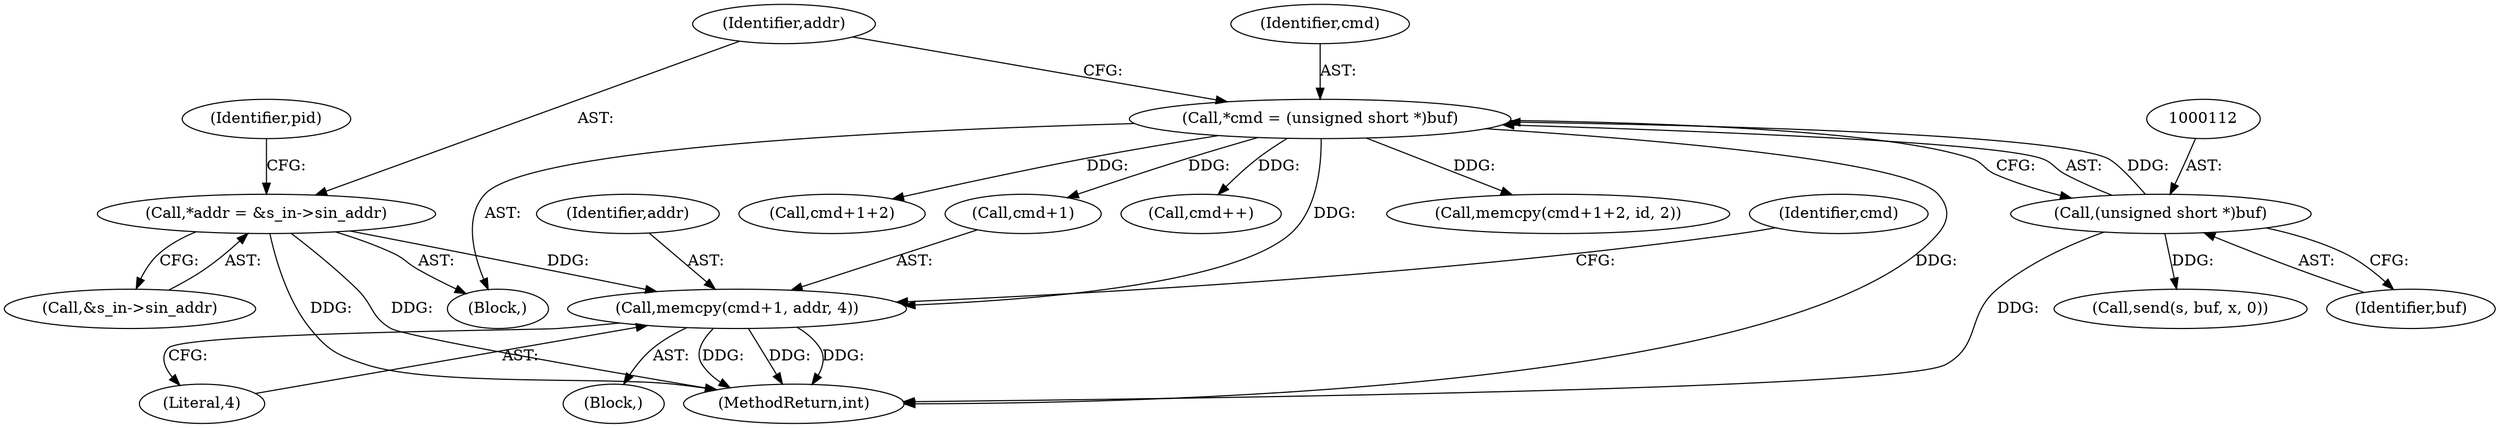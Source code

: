 digraph "0_aircrack-ng_da087238963c1239fdabd47dc1b65279605aca70@API" {
"1000161" [label="(Call,memcpy(cmd+1, addr, 4))"];
"1000109" [label="(Call,*cmd = (unsigned short *)buf)"];
"1000111" [label="(Call,(unsigned short *)buf)"];
"1000116" [label="(Call,*addr = &s_in->sin_addr)"];
"1000110" [label="(Identifier,cmd)"];
"1000185" [label="(Call,send(s, buf, x, 0))"];
"1000124" [label="(Identifier,pid)"];
"1000113" [label="(Identifier,buf)"];
"1000106" [label="(Block,)"];
"1000168" [label="(Call,cmd+1+2)"];
"1000162" [label="(Call,cmd+1)"];
"1000169" [label="(Identifier,cmd)"];
"1000116" [label="(Call,*addr = &s_in->sin_addr)"];
"1000161" [label="(Call,memcpy(cmd+1, addr, 4))"];
"1000118" [label="(Call,&s_in->sin_addr)"];
"1000111" [label="(Call,(unsigned short *)buf)"];
"1000197" [label="(Call,cmd++)"];
"1000139" [label="(Block,)"];
"1000117" [label="(Identifier,addr)"];
"1000109" [label="(Call,*cmd = (unsigned short *)buf)"];
"1000166" [label="(Literal,4)"];
"1000297" [label="(MethodReturn,int)"];
"1000165" [label="(Identifier,addr)"];
"1000167" [label="(Call,memcpy(cmd+1+2, id, 2))"];
"1000161" -> "1000139"  [label="AST: "];
"1000161" -> "1000166"  [label="CFG: "];
"1000162" -> "1000161"  [label="AST: "];
"1000165" -> "1000161"  [label="AST: "];
"1000166" -> "1000161"  [label="AST: "];
"1000169" -> "1000161"  [label="CFG: "];
"1000161" -> "1000297"  [label="DDG: "];
"1000161" -> "1000297"  [label="DDG: "];
"1000161" -> "1000297"  [label="DDG: "];
"1000109" -> "1000161"  [label="DDG: "];
"1000116" -> "1000161"  [label="DDG: "];
"1000109" -> "1000106"  [label="AST: "];
"1000109" -> "1000111"  [label="CFG: "];
"1000110" -> "1000109"  [label="AST: "];
"1000111" -> "1000109"  [label="AST: "];
"1000117" -> "1000109"  [label="CFG: "];
"1000109" -> "1000297"  [label="DDG: "];
"1000111" -> "1000109"  [label="DDG: "];
"1000109" -> "1000162"  [label="DDG: "];
"1000109" -> "1000167"  [label="DDG: "];
"1000109" -> "1000168"  [label="DDG: "];
"1000109" -> "1000197"  [label="DDG: "];
"1000111" -> "1000113"  [label="CFG: "];
"1000112" -> "1000111"  [label="AST: "];
"1000113" -> "1000111"  [label="AST: "];
"1000111" -> "1000297"  [label="DDG: "];
"1000111" -> "1000185"  [label="DDG: "];
"1000116" -> "1000106"  [label="AST: "];
"1000116" -> "1000118"  [label="CFG: "];
"1000117" -> "1000116"  [label="AST: "];
"1000118" -> "1000116"  [label="AST: "];
"1000124" -> "1000116"  [label="CFG: "];
"1000116" -> "1000297"  [label="DDG: "];
"1000116" -> "1000297"  [label="DDG: "];
}
